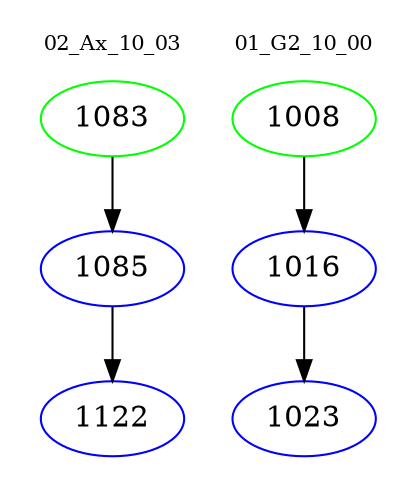 digraph{
subgraph cluster_0 {
color = white
label = "02_Ax_10_03";
fontsize=10;
T0_1083 [label="1083", color="green"]
T0_1083 -> T0_1085 [color="black"]
T0_1085 [label="1085", color="blue"]
T0_1085 -> T0_1122 [color="black"]
T0_1122 [label="1122", color="blue"]
}
subgraph cluster_1 {
color = white
label = "01_G2_10_00";
fontsize=10;
T1_1008 [label="1008", color="green"]
T1_1008 -> T1_1016 [color="black"]
T1_1016 [label="1016", color="blue"]
T1_1016 -> T1_1023 [color="black"]
T1_1023 [label="1023", color="blue"]
}
}
